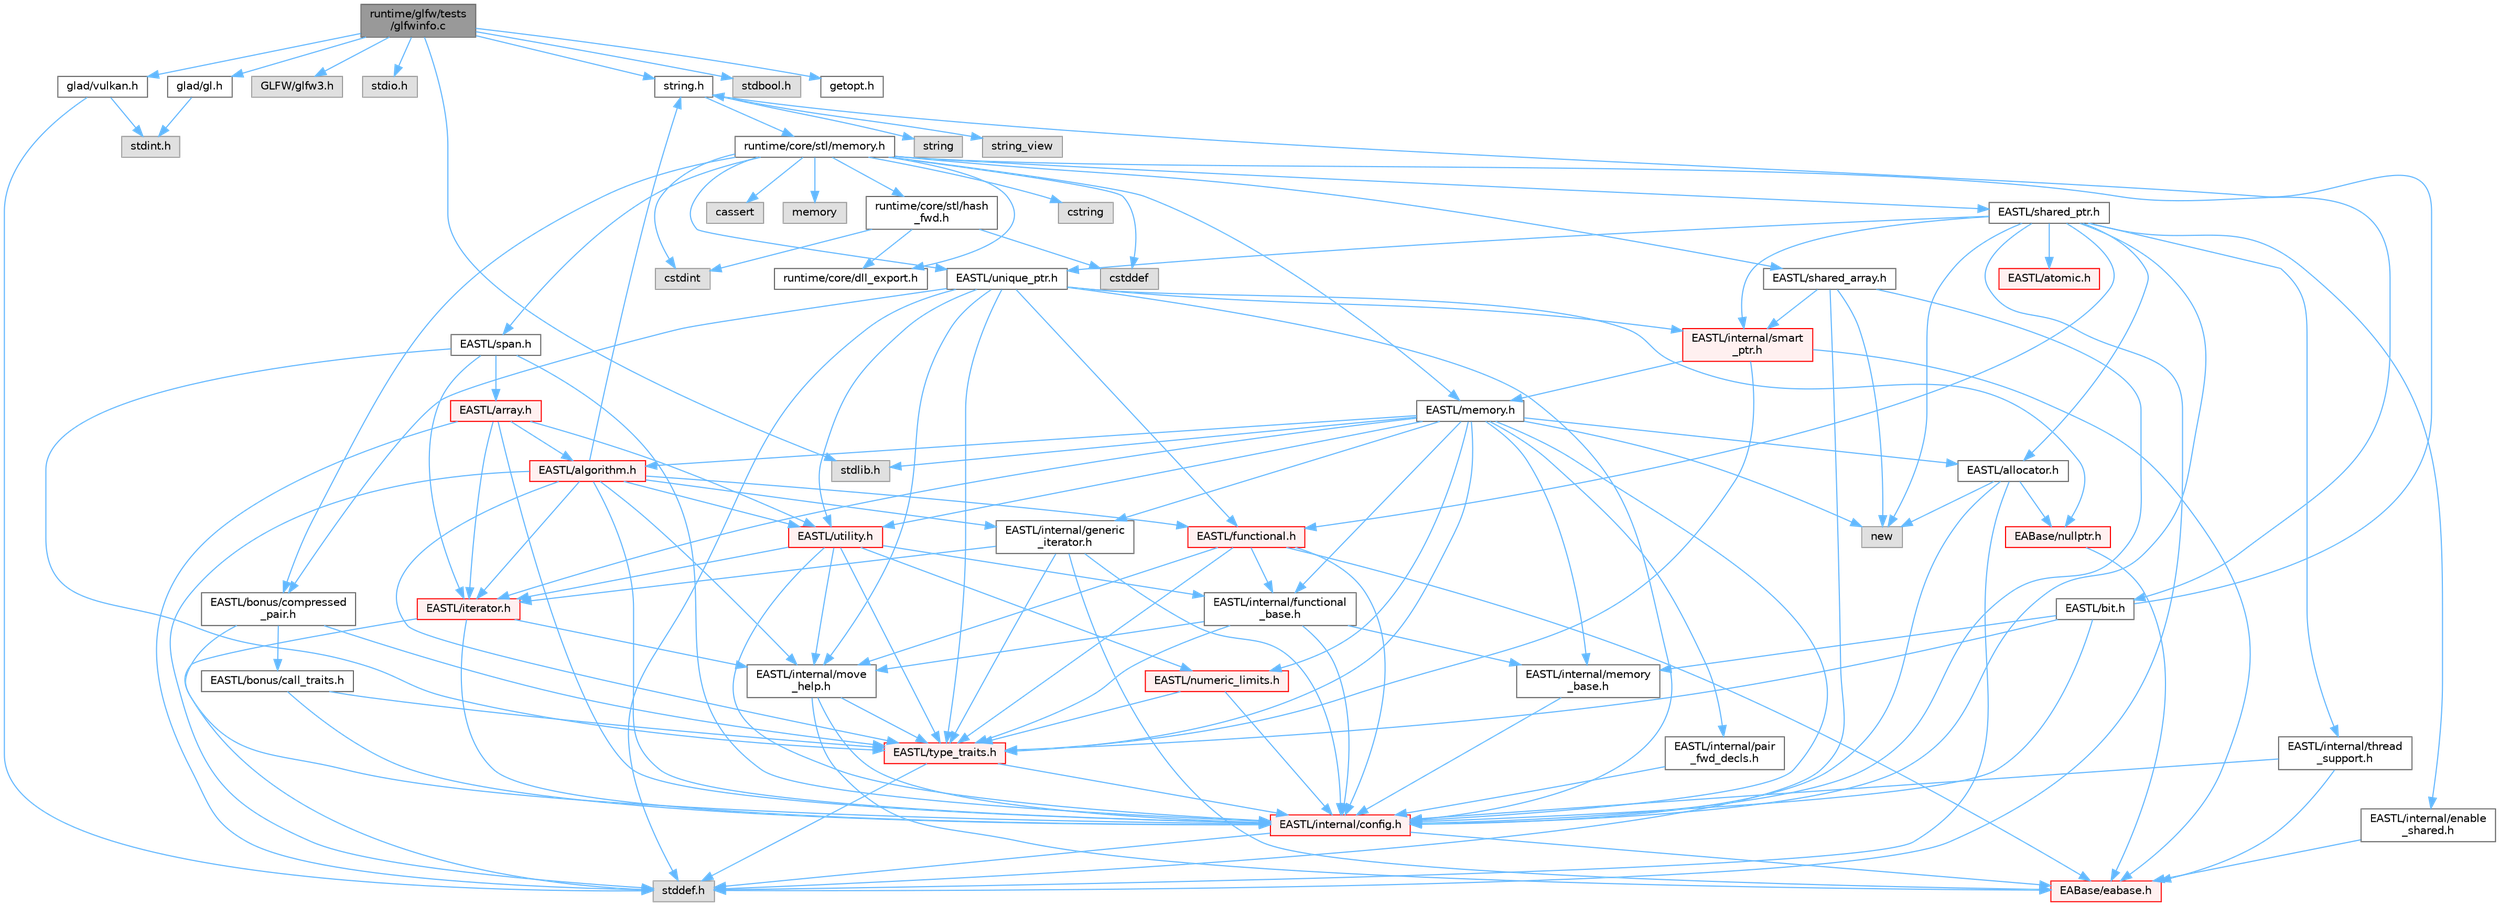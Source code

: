digraph "runtime/glfw/tests/glfwinfo.c"
{
 // LATEX_PDF_SIZE
  bgcolor="transparent";
  edge [fontname=Helvetica,fontsize=10,labelfontname=Helvetica,labelfontsize=10];
  node [fontname=Helvetica,fontsize=10,shape=box,height=0.2,width=0.4];
  Node1 [id="Node000001",label="runtime/glfw/tests\l/glfwinfo.c",height=0.2,width=0.4,color="gray40", fillcolor="grey60", style="filled", fontcolor="black",tooltip=" "];
  Node1 -> Node2 [id="edge139_Node000001_Node000002",color="steelblue1",style="solid",tooltip=" "];
  Node2 [id="Node000002",label="glad/gl.h",height=0.2,width=0.4,color="grey40", fillcolor="white", style="filled",URL="$gl_8h.html",tooltip=" "];
  Node2 -> Node3 [id="edge140_Node000002_Node000003",color="steelblue1",style="solid",tooltip=" "];
  Node3 [id="Node000003",label="stdint.h",height=0.2,width=0.4,color="grey60", fillcolor="#E0E0E0", style="filled",tooltip=" "];
  Node1 -> Node4 [id="edge141_Node000001_Node000004",color="steelblue1",style="solid",tooltip=" "];
  Node4 [id="Node000004",label="glad/vulkan.h",height=0.2,width=0.4,color="grey40", fillcolor="white", style="filled",URL="$vulkan_8h.html",tooltip=" "];
  Node4 -> Node5 [id="edge142_Node000004_Node000005",color="steelblue1",style="solid",tooltip=" "];
  Node5 [id="Node000005",label="stddef.h",height=0.2,width=0.4,color="grey60", fillcolor="#E0E0E0", style="filled",tooltip=" "];
  Node4 -> Node3 [id="edge143_Node000004_Node000003",color="steelblue1",style="solid",tooltip=" "];
  Node1 -> Node6 [id="edge144_Node000001_Node000006",color="steelblue1",style="solid",tooltip=" "];
  Node6 [id="Node000006",label="GLFW/glfw3.h",height=0.2,width=0.4,color="grey60", fillcolor="#E0E0E0", style="filled",tooltip=" "];
  Node1 -> Node7 [id="edge145_Node000001_Node000007",color="steelblue1",style="solid",tooltip=" "];
  Node7 [id="Node000007",label="stdio.h",height=0.2,width=0.4,color="grey60", fillcolor="#E0E0E0", style="filled",tooltip=" "];
  Node1 -> Node8 [id="edge146_Node000001_Node000008",color="steelblue1",style="solid",tooltip=" "];
  Node8 [id="Node000008",label="stdlib.h",height=0.2,width=0.4,color="grey60", fillcolor="#E0E0E0", style="filled",tooltip=" "];
  Node1 -> Node9 [id="edge147_Node000001_Node000009",color="steelblue1",style="solid",tooltip=" "];
  Node9 [id="Node000009",label="string.h",height=0.2,width=0.4,color="grey40", fillcolor="white", style="filled",URL="$string_8h.html",tooltip=" "];
  Node9 -> Node10 [id="edge148_Node000009_Node000010",color="steelblue1",style="solid",tooltip=" "];
  Node10 [id="Node000010",label="string",height=0.2,width=0.4,color="grey60", fillcolor="#E0E0E0", style="filled",tooltip=" "];
  Node9 -> Node11 [id="edge149_Node000009_Node000011",color="steelblue1",style="solid",tooltip=" "];
  Node11 [id="Node000011",label="string_view",height=0.2,width=0.4,color="grey60", fillcolor="#E0E0E0", style="filled",tooltip=" "];
  Node9 -> Node12 [id="edge150_Node000009_Node000012",color="steelblue1",style="solid",tooltip=" "];
  Node12 [id="Node000012",label="runtime/core/stl/memory.h",height=0.2,width=0.4,color="grey40", fillcolor="white", style="filled",URL="$core_2stl_2memory_8h.html",tooltip=" "];
  Node12 -> Node13 [id="edge151_Node000012_Node000013",color="steelblue1",style="solid",tooltip=" "];
  Node13 [id="Node000013",label="cstddef",height=0.2,width=0.4,color="grey60", fillcolor="#E0E0E0", style="filled",tooltip=" "];
  Node12 -> Node14 [id="edge152_Node000012_Node000014",color="steelblue1",style="solid",tooltip=" "];
  Node14 [id="Node000014",label="cstdint",height=0.2,width=0.4,color="grey60", fillcolor="#E0E0E0", style="filled",tooltip=" "];
  Node12 -> Node15 [id="edge153_Node000012_Node000015",color="steelblue1",style="solid",tooltip=" "];
  Node15 [id="Node000015",label="cassert",height=0.2,width=0.4,color="grey60", fillcolor="#E0E0E0", style="filled",tooltip=" "];
  Node12 -> Node16 [id="edge154_Node000012_Node000016",color="steelblue1",style="solid",tooltip=" "];
  Node16 [id="Node000016",label="memory",height=0.2,width=0.4,color="grey60", fillcolor="#E0E0E0", style="filled",tooltip=" "];
  Node12 -> Node17 [id="edge155_Node000012_Node000017",color="steelblue1",style="solid",tooltip=" "];
  Node17 [id="Node000017",label="cstring",height=0.2,width=0.4,color="grey60", fillcolor="#E0E0E0", style="filled",tooltip=" "];
  Node12 -> Node18 [id="edge156_Node000012_Node000018",color="steelblue1",style="solid",tooltip=" "];
  Node18 [id="Node000018",label="EASTL/bit.h",height=0.2,width=0.4,color="grey40", fillcolor="white", style="filled",URL="$bit_8h.html",tooltip=" "];
  Node18 -> Node19 [id="edge157_Node000018_Node000019",color="steelblue1",style="solid",tooltip=" "];
  Node19 [id="Node000019",label="EASTL/internal/config.h",height=0.2,width=0.4,color="red", fillcolor="#FFF0F0", style="filled",URL="$config_8h.html",tooltip=" "];
  Node19 -> Node20 [id="edge158_Node000019_Node000020",color="steelblue1",style="solid",tooltip=" "];
  Node20 [id="Node000020",label="EABase/eabase.h",height=0.2,width=0.4,color="red", fillcolor="#FFF0F0", style="filled",URL="$eabase_8h.html",tooltip=" "];
  Node19 -> Node5 [id="edge159_Node000019_Node000005",color="steelblue1",style="solid",tooltip=" "];
  Node18 -> Node27 [id="edge160_Node000018_Node000027",color="steelblue1",style="solid",tooltip=" "];
  Node27 [id="Node000027",label="EASTL/internal/memory\l_base.h",height=0.2,width=0.4,color="grey40", fillcolor="white", style="filled",URL="$memory__base_8h.html",tooltip=" "];
  Node27 -> Node19 [id="edge161_Node000027_Node000019",color="steelblue1",style="solid",tooltip=" "];
  Node18 -> Node28 [id="edge162_Node000018_Node000028",color="steelblue1",style="solid",tooltip=" "];
  Node28 [id="Node000028",label="EASTL/type_traits.h",height=0.2,width=0.4,color="red", fillcolor="#FFF0F0", style="filled",URL="$_e_a_s_t_l_2include_2_e_a_s_t_l_2type__traits_8h.html",tooltip=" "];
  Node28 -> Node19 [id="edge163_Node000028_Node000019",color="steelblue1",style="solid",tooltip=" "];
  Node28 -> Node5 [id="edge164_Node000028_Node000005",color="steelblue1",style="solid",tooltip=" "];
  Node18 -> Node9 [id="edge165_Node000018_Node000009",color="steelblue1",style="solid",tooltip=" "];
  Node12 -> Node38 [id="edge166_Node000012_Node000038",color="steelblue1",style="solid",tooltip=" "];
  Node38 [id="Node000038",label="EASTL/memory.h",height=0.2,width=0.4,color="grey40", fillcolor="white", style="filled",URL="$_e_a_s_t_l_2include_2_e_a_s_t_l_2memory_8h.html",tooltip=" "];
  Node38 -> Node19 [id="edge167_Node000038_Node000019",color="steelblue1",style="solid",tooltip=" "];
  Node38 -> Node27 [id="edge168_Node000038_Node000027",color="steelblue1",style="solid",tooltip=" "];
  Node38 -> Node39 [id="edge169_Node000038_Node000039",color="steelblue1",style="solid",tooltip=" "];
  Node39 [id="Node000039",label="EASTL/internal/generic\l_iterator.h",height=0.2,width=0.4,color="grey40", fillcolor="white", style="filled",URL="$generic__iterator_8h.html",tooltip=" "];
  Node39 -> Node20 [id="edge170_Node000039_Node000020",color="steelblue1",style="solid",tooltip=" "];
  Node39 -> Node19 [id="edge171_Node000039_Node000019",color="steelblue1",style="solid",tooltip=" "];
  Node39 -> Node40 [id="edge172_Node000039_Node000040",color="steelblue1",style="solid",tooltip=" "];
  Node40 [id="Node000040",label="EASTL/iterator.h",height=0.2,width=0.4,color="red", fillcolor="#FFF0F0", style="filled",URL="$_e_a_s_t_l_2include_2_e_a_s_t_l_2iterator_8h.html",tooltip=" "];
  Node40 -> Node19 [id="edge173_Node000040_Node000019",color="steelblue1",style="solid",tooltip=" "];
  Node40 -> Node41 [id="edge174_Node000040_Node000041",color="steelblue1",style="solid",tooltip=" "];
  Node41 [id="Node000041",label="EASTL/internal/move\l_help.h",height=0.2,width=0.4,color="grey40", fillcolor="white", style="filled",URL="$move__help_8h.html",tooltip=" "];
  Node41 -> Node20 [id="edge175_Node000041_Node000020",color="steelblue1",style="solid",tooltip=" "];
  Node41 -> Node19 [id="edge176_Node000041_Node000019",color="steelblue1",style="solid",tooltip=" "];
  Node41 -> Node28 [id="edge177_Node000041_Node000028",color="steelblue1",style="solid",tooltip=" "];
  Node40 -> Node5 [id="edge178_Node000040_Node000005",color="steelblue1",style="solid",tooltip=" "];
  Node39 -> Node28 [id="edge179_Node000039_Node000028",color="steelblue1",style="solid",tooltip=" "];
  Node38 -> Node43 [id="edge180_Node000038_Node000043",color="steelblue1",style="solid",tooltip=" "];
  Node43 [id="Node000043",label="EASTL/internal/pair\l_fwd_decls.h",height=0.2,width=0.4,color="grey40", fillcolor="white", style="filled",URL="$pair__fwd__decls_8h.html",tooltip=" "];
  Node43 -> Node19 [id="edge181_Node000043_Node000019",color="steelblue1",style="solid",tooltip=" "];
  Node38 -> Node44 [id="edge182_Node000038_Node000044",color="steelblue1",style="solid",tooltip=" "];
  Node44 [id="Node000044",label="EASTL/internal/functional\l_base.h",height=0.2,width=0.4,color="grey40", fillcolor="white", style="filled",URL="$functional__base_8h.html",tooltip=" "];
  Node44 -> Node19 [id="edge183_Node000044_Node000019",color="steelblue1",style="solid",tooltip=" "];
  Node44 -> Node27 [id="edge184_Node000044_Node000027",color="steelblue1",style="solid",tooltip=" "];
  Node44 -> Node41 [id="edge185_Node000044_Node000041",color="steelblue1",style="solid",tooltip=" "];
  Node44 -> Node28 [id="edge186_Node000044_Node000028",color="steelblue1",style="solid",tooltip=" "];
  Node38 -> Node45 [id="edge187_Node000038_Node000045",color="steelblue1",style="solid",tooltip=" "];
  Node45 [id="Node000045",label="EASTL/algorithm.h",height=0.2,width=0.4,color="red", fillcolor="#FFF0F0", style="filled",URL="$_e_a_s_t_l_2include_2_e_a_s_t_l_2algorithm_8h.html",tooltip=" "];
  Node45 -> Node19 [id="edge188_Node000045_Node000019",color="steelblue1",style="solid",tooltip=" "];
  Node45 -> Node28 [id="edge189_Node000045_Node000028",color="steelblue1",style="solid",tooltip=" "];
  Node45 -> Node41 [id="edge190_Node000045_Node000041",color="steelblue1",style="solid",tooltip=" "];
  Node45 -> Node40 [id="edge191_Node000045_Node000040",color="steelblue1",style="solid",tooltip=" "];
  Node45 -> Node48 [id="edge192_Node000045_Node000048",color="steelblue1",style="solid",tooltip=" "];
  Node48 [id="Node000048",label="EASTL/functional.h",height=0.2,width=0.4,color="red", fillcolor="#FFF0F0", style="filled",URL="$_e_a_s_t_l_2include_2_e_a_s_t_l_2functional_8h.html",tooltip=" "];
  Node48 -> Node20 [id="edge193_Node000048_Node000020",color="steelblue1",style="solid",tooltip=" "];
  Node48 -> Node19 [id="edge194_Node000048_Node000019",color="steelblue1",style="solid",tooltip=" "];
  Node48 -> Node41 [id="edge195_Node000048_Node000041",color="steelblue1",style="solid",tooltip=" "];
  Node48 -> Node28 [id="edge196_Node000048_Node000028",color="steelblue1",style="solid",tooltip=" "];
  Node48 -> Node44 [id="edge197_Node000048_Node000044",color="steelblue1",style="solid",tooltip=" "];
  Node45 -> Node55 [id="edge198_Node000045_Node000055",color="steelblue1",style="solid",tooltip=" "];
  Node55 [id="Node000055",label="EASTL/utility.h",height=0.2,width=0.4,color="red", fillcolor="#FFF0F0", style="filled",URL="$_e_a_s_t_l_2include_2_e_a_s_t_l_2utility_8h.html",tooltip=" "];
  Node55 -> Node19 [id="edge199_Node000055_Node000019",color="steelblue1",style="solid",tooltip=" "];
  Node55 -> Node28 [id="edge200_Node000055_Node000028",color="steelblue1",style="solid",tooltip=" "];
  Node55 -> Node40 [id="edge201_Node000055_Node000040",color="steelblue1",style="solid",tooltip=" "];
  Node55 -> Node56 [id="edge202_Node000055_Node000056",color="steelblue1",style="solid",tooltip=" "];
  Node56 [id="Node000056",label="EASTL/numeric_limits.h",height=0.2,width=0.4,color="red", fillcolor="#FFF0F0", style="filled",URL="$numeric__limits_8h.html",tooltip=" "];
  Node56 -> Node19 [id="edge203_Node000056_Node000019",color="steelblue1",style="solid",tooltip=" "];
  Node56 -> Node28 [id="edge204_Node000056_Node000028",color="steelblue1",style="solid",tooltip=" "];
  Node55 -> Node44 [id="edge205_Node000055_Node000044",color="steelblue1",style="solid",tooltip=" "];
  Node55 -> Node41 [id="edge206_Node000055_Node000041",color="steelblue1",style="solid",tooltip=" "];
  Node45 -> Node39 [id="edge207_Node000045_Node000039",color="steelblue1",style="solid",tooltip=" "];
  Node45 -> Node5 [id="edge208_Node000045_Node000005",color="steelblue1",style="solid",tooltip=" "];
  Node45 -> Node9 [id="edge209_Node000045_Node000009",color="steelblue1",style="solid",tooltip=" "];
  Node38 -> Node28 [id="edge210_Node000038_Node000028",color="steelblue1",style="solid",tooltip=" "];
  Node38 -> Node52 [id="edge211_Node000038_Node000052",color="steelblue1",style="solid",tooltip=" "];
  Node52 [id="Node000052",label="EASTL/allocator.h",height=0.2,width=0.4,color="grey40", fillcolor="white", style="filled",URL="$allocator_8h.html",tooltip=" "];
  Node52 -> Node19 [id="edge212_Node000052_Node000019",color="steelblue1",style="solid",tooltip=" "];
  Node52 -> Node30 [id="edge213_Node000052_Node000030",color="steelblue1",style="solid",tooltip=" "];
  Node30 [id="Node000030",label="EABase/nullptr.h",height=0.2,width=0.4,color="red", fillcolor="#FFF0F0", style="filled",URL="$nullptr_8h.html",tooltip=" "];
  Node30 -> Node20 [id="edge214_Node000030_Node000020",color="steelblue1",style="solid",tooltip=" "];
  Node52 -> Node5 [id="edge215_Node000052_Node000005",color="steelblue1",style="solid",tooltip=" "];
  Node52 -> Node53 [id="edge216_Node000052_Node000053",color="steelblue1",style="solid",tooltip=" "];
  Node53 [id="Node000053",label="new",height=0.2,width=0.4,color="grey60", fillcolor="#E0E0E0", style="filled",tooltip=" "];
  Node38 -> Node40 [id="edge217_Node000038_Node000040",color="steelblue1",style="solid",tooltip=" "];
  Node38 -> Node55 [id="edge218_Node000038_Node000055",color="steelblue1",style="solid",tooltip=" "];
  Node38 -> Node56 [id="edge219_Node000038_Node000056",color="steelblue1",style="solid",tooltip=" "];
  Node38 -> Node8 [id="edge220_Node000038_Node000008",color="steelblue1",style="solid",tooltip=" "];
  Node38 -> Node53 [id="edge221_Node000038_Node000053",color="steelblue1",style="solid",tooltip=" "];
  Node12 -> Node65 [id="edge222_Node000012_Node000065",color="steelblue1",style="solid",tooltip=" "];
  Node65 [id="Node000065",label="EASTL/shared_array.h",height=0.2,width=0.4,color="grey40", fillcolor="white", style="filled",URL="$shared__array_8h.html",tooltip=" "];
  Node65 -> Node19 [id="edge223_Node000065_Node000019",color="steelblue1",style="solid",tooltip=" "];
  Node65 -> Node66 [id="edge224_Node000065_Node000066",color="steelblue1",style="solid",tooltip=" "];
  Node66 [id="Node000066",label="EASTL/internal/smart\l_ptr.h",height=0.2,width=0.4,color="red", fillcolor="#FFF0F0", style="filled",URL="$smart__ptr_8h.html",tooltip=" "];
  Node66 -> Node20 [id="edge225_Node000066_Node000020",color="steelblue1",style="solid",tooltip=" "];
  Node66 -> Node38 [id="edge226_Node000066_Node000038",color="steelblue1",style="solid",tooltip=" "];
  Node66 -> Node28 [id="edge227_Node000066_Node000028",color="steelblue1",style="solid",tooltip=" "];
  Node65 -> Node53 [id="edge228_Node000065_Node000053",color="steelblue1",style="solid",tooltip=" "];
  Node65 -> Node5 [id="edge229_Node000065_Node000005",color="steelblue1",style="solid",tooltip=" "];
  Node12 -> Node68 [id="edge230_Node000012_Node000068",color="steelblue1",style="solid",tooltip=" "];
  Node68 [id="Node000068",label="EASTL/unique_ptr.h",height=0.2,width=0.4,color="grey40", fillcolor="white", style="filled",URL="$unique__ptr_8h.html",tooltip=" "];
  Node68 -> Node30 [id="edge231_Node000068_Node000030",color="steelblue1",style="solid",tooltip=" "];
  Node68 -> Node69 [id="edge232_Node000068_Node000069",color="steelblue1",style="solid",tooltip=" "];
  Node69 [id="Node000069",label="EASTL/bonus/compressed\l_pair.h",height=0.2,width=0.4,color="grey40", fillcolor="white", style="filled",URL="$compressed__pair_8h.html",tooltip=" "];
  Node69 -> Node19 [id="edge233_Node000069_Node000019",color="steelblue1",style="solid",tooltip=" "];
  Node69 -> Node28 [id="edge234_Node000069_Node000028",color="steelblue1",style="solid",tooltip=" "];
  Node69 -> Node70 [id="edge235_Node000069_Node000070",color="steelblue1",style="solid",tooltip=" "];
  Node70 [id="Node000070",label="EASTL/bonus/call_traits.h",height=0.2,width=0.4,color="grey40", fillcolor="white", style="filled",URL="$call__traits_8h.html",tooltip=" "];
  Node70 -> Node19 [id="edge236_Node000070_Node000019",color="steelblue1",style="solid",tooltip=" "];
  Node70 -> Node28 [id="edge237_Node000070_Node000028",color="steelblue1",style="solid",tooltip=" "];
  Node68 -> Node48 [id="edge238_Node000068_Node000048",color="steelblue1",style="solid",tooltip=" "];
  Node68 -> Node19 [id="edge239_Node000068_Node000019",color="steelblue1",style="solid",tooltip=" "];
  Node68 -> Node41 [id="edge240_Node000068_Node000041",color="steelblue1",style="solid",tooltip=" "];
  Node68 -> Node66 [id="edge241_Node000068_Node000066",color="steelblue1",style="solid",tooltip=" "];
  Node68 -> Node28 [id="edge242_Node000068_Node000028",color="steelblue1",style="solid",tooltip=" "];
  Node68 -> Node55 [id="edge243_Node000068_Node000055",color="steelblue1",style="solid",tooltip=" "];
  Node68 -> Node5 [id="edge244_Node000068_Node000005",color="steelblue1",style="solid",tooltip=" "];
  Node12 -> Node71 [id="edge245_Node000012_Node000071",color="steelblue1",style="solid",tooltip=" "];
  Node71 [id="Node000071",label="EASTL/shared_ptr.h",height=0.2,width=0.4,color="grey40", fillcolor="white", style="filled",URL="$shared__ptr_8h.html",tooltip=" "];
  Node71 -> Node19 [id="edge246_Node000071_Node000019",color="steelblue1",style="solid",tooltip=" "];
  Node71 -> Node66 [id="edge247_Node000071_Node000066",color="steelblue1",style="solid",tooltip=" "];
  Node71 -> Node72 [id="edge248_Node000071_Node000072",color="steelblue1",style="solid",tooltip=" "];
  Node72 [id="Node000072",label="EASTL/internal/thread\l_support.h",height=0.2,width=0.4,color="grey40", fillcolor="white", style="filled",URL="$thread__support_8h.html",tooltip=" "];
  Node72 -> Node20 [id="edge249_Node000072_Node000020",color="steelblue1",style="solid",tooltip=" "];
  Node72 -> Node19 [id="edge250_Node000072_Node000019",color="steelblue1",style="solid",tooltip=" "];
  Node71 -> Node68 [id="edge251_Node000071_Node000068",color="steelblue1",style="solid",tooltip=" "];
  Node71 -> Node48 [id="edge252_Node000071_Node000048",color="steelblue1",style="solid",tooltip=" "];
  Node71 -> Node52 [id="edge253_Node000071_Node000052",color="steelblue1",style="solid",tooltip=" "];
  Node71 -> Node73 [id="edge254_Node000071_Node000073",color="steelblue1",style="solid",tooltip=" "];
  Node73 [id="Node000073",label="EASTL/atomic.h",height=0.2,width=0.4,color="red", fillcolor="#FFF0F0", style="filled",URL="$_e_a_s_t_l_2include_2_e_a_s_t_l_2atomic_8h.html",tooltip=" "];
  Node71 -> Node53 [id="edge255_Node000071_Node000053",color="steelblue1",style="solid",tooltip=" "];
  Node71 -> Node5 [id="edge256_Node000071_Node000005",color="steelblue1",style="solid",tooltip=" "];
  Node71 -> Node150 [id="edge257_Node000071_Node000150",color="steelblue1",style="solid",tooltip=" "];
  Node150 [id="Node000150",label="EASTL/internal/enable\l_shared.h",height=0.2,width=0.4,color="grey40", fillcolor="white", style="filled",URL="$enable__shared_8h.html",tooltip=" "];
  Node150 -> Node20 [id="edge258_Node000150_Node000020",color="steelblue1",style="solid",tooltip=" "];
  Node12 -> Node151 [id="edge259_Node000012_Node000151",color="steelblue1",style="solid",tooltip=" "];
  Node151 [id="Node000151",label="EASTL/span.h",height=0.2,width=0.4,color="grey40", fillcolor="white", style="filled",URL="$span_8h.html",tooltip=" "];
  Node151 -> Node19 [id="edge260_Node000151_Node000019",color="steelblue1",style="solid",tooltip=" "];
  Node151 -> Node28 [id="edge261_Node000151_Node000028",color="steelblue1",style="solid",tooltip=" "];
  Node151 -> Node40 [id="edge262_Node000151_Node000040",color="steelblue1",style="solid",tooltip=" "];
  Node151 -> Node152 [id="edge263_Node000151_Node000152",color="steelblue1",style="solid",tooltip=" "];
  Node152 [id="Node000152",label="EASTL/array.h",height=0.2,width=0.4,color="red", fillcolor="#FFF0F0", style="filled",URL="$array_8h.html",tooltip=" "];
  Node152 -> Node19 [id="edge264_Node000152_Node000019",color="steelblue1",style="solid",tooltip=" "];
  Node152 -> Node40 [id="edge265_Node000152_Node000040",color="steelblue1",style="solid",tooltip=" "];
  Node152 -> Node45 [id="edge266_Node000152_Node000045",color="steelblue1",style="solid",tooltip=" "];
  Node152 -> Node55 [id="edge267_Node000152_Node000055",color="steelblue1",style="solid",tooltip=" "];
  Node152 -> Node5 [id="edge268_Node000152_Node000005",color="steelblue1",style="solid",tooltip=" "];
  Node12 -> Node69 [id="edge269_Node000012_Node000069",color="steelblue1",style="solid",tooltip=" "];
  Node12 -> Node154 [id="edge270_Node000012_Node000154",color="steelblue1",style="solid",tooltip=" "];
  Node154 [id="Node000154",label="runtime/core/dll_export.h",height=0.2,width=0.4,color="grey40", fillcolor="white", style="filled",URL="$dll__export_8h.html",tooltip=" "];
  Node12 -> Node155 [id="edge271_Node000012_Node000155",color="steelblue1",style="solid",tooltip=" "];
  Node155 [id="Node000155",label="runtime/core/stl/hash\l_fwd.h",height=0.2,width=0.4,color="grey40", fillcolor="white", style="filled",URL="$hash__fwd_8h.html",tooltip=" "];
  Node155 -> Node13 [id="edge272_Node000155_Node000013",color="steelblue1",style="solid",tooltip=" "];
  Node155 -> Node14 [id="edge273_Node000155_Node000014",color="steelblue1",style="solid",tooltip=" "];
  Node155 -> Node154 [id="edge274_Node000155_Node000154",color="steelblue1",style="solid",tooltip=" "];
  Node1 -> Node156 [id="edge275_Node000001_Node000156",color="steelblue1",style="solid",tooltip=" "];
  Node156 [id="Node000156",label="stdbool.h",height=0.2,width=0.4,color="grey60", fillcolor="#E0E0E0", style="filled",tooltip=" "];
  Node1 -> Node157 [id="edge276_Node000001_Node000157",color="steelblue1",style="solid",tooltip=" "];
  Node157 [id="Node000157",label="getopt.h",height=0.2,width=0.4,color="grey40", fillcolor="white", style="filled",URL="$getopt_8h.html",tooltip=" "];
}
